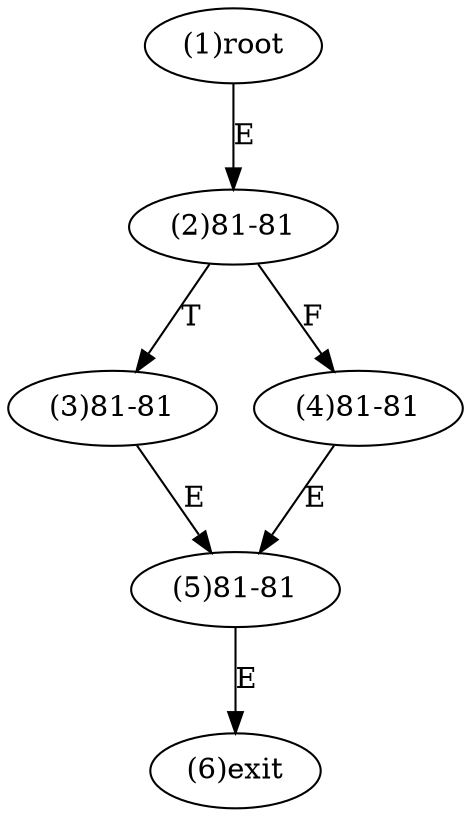 digraph "" { 
1[ label="(1)root"];
2[ label="(2)81-81"];
3[ label="(3)81-81"];
4[ label="(4)81-81"];
5[ label="(5)81-81"];
6[ label="(6)exit"];
1->2[ label="E"];
2->4[ label="F"];
2->3[ label="T"];
3->5[ label="E"];
4->5[ label="E"];
5->6[ label="E"];
}